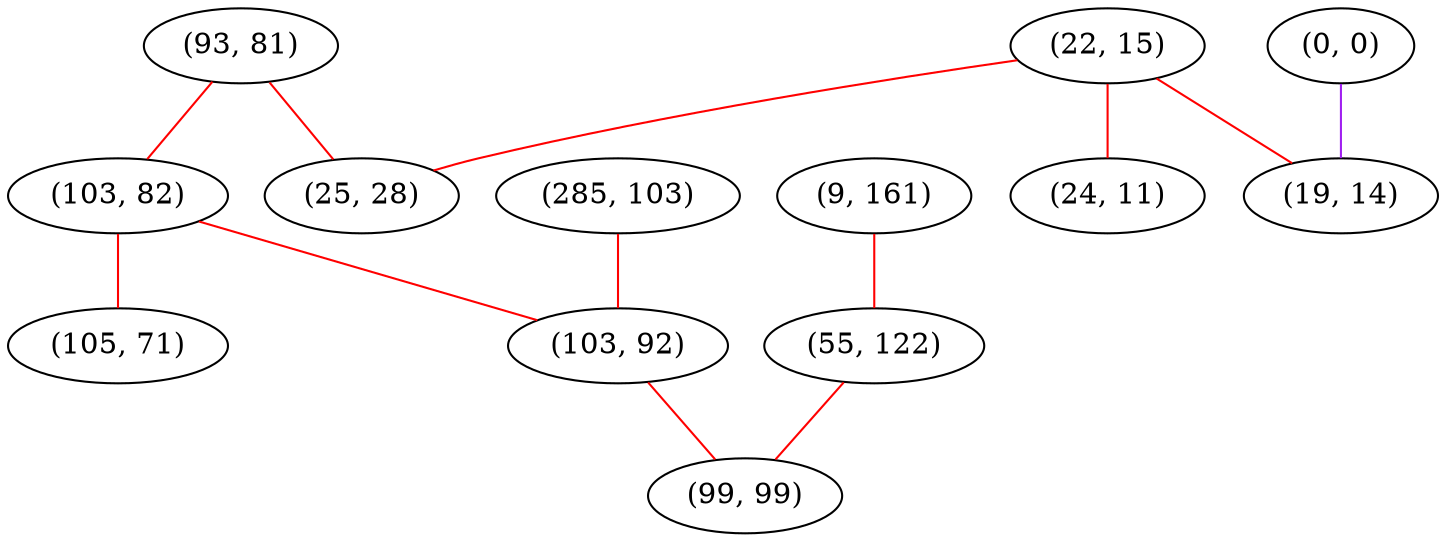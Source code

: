 graph "" {
"(93, 81)";
"(285, 103)";
"(9, 161)";
"(22, 15)";
"(103, 82)";
"(0, 0)";
"(19, 14)";
"(55, 122)";
"(103, 92)";
"(24, 11)";
"(105, 71)";
"(25, 28)";
"(99, 99)";
"(93, 81)" -- "(25, 28)"  [color=red, key=0, weight=1];
"(93, 81)" -- "(103, 82)"  [color=red, key=0, weight=1];
"(285, 103)" -- "(103, 92)"  [color=red, key=0, weight=1];
"(9, 161)" -- "(55, 122)"  [color=red, key=0, weight=1];
"(22, 15)" -- "(24, 11)"  [color=red, key=0, weight=1];
"(22, 15)" -- "(19, 14)"  [color=red, key=0, weight=1];
"(22, 15)" -- "(25, 28)"  [color=red, key=0, weight=1];
"(103, 82)" -- "(103, 92)"  [color=red, key=0, weight=1];
"(103, 82)" -- "(105, 71)"  [color=red, key=0, weight=1];
"(0, 0)" -- "(19, 14)"  [color=purple, key=0, weight=4];
"(55, 122)" -- "(99, 99)"  [color=red, key=0, weight=1];
"(103, 92)" -- "(99, 99)"  [color=red, key=0, weight=1];
}
